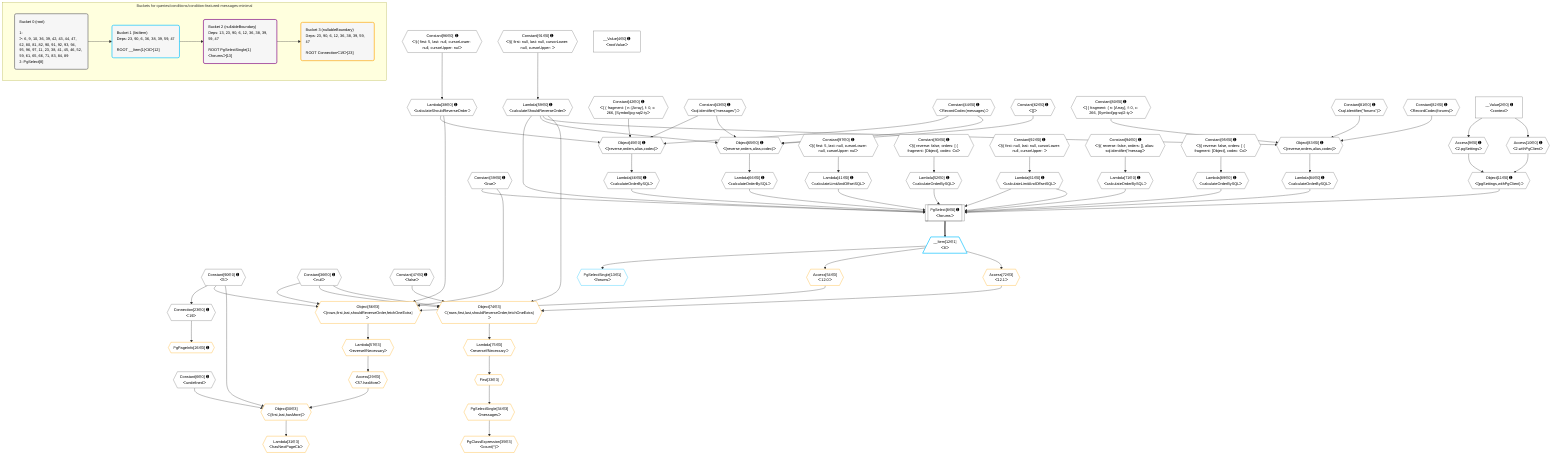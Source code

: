 %%{init: {'themeVariables': { 'fontSize': '12px'}}}%%
graph TD
    classDef path fill:#eee,stroke:#000,color:#000
    classDef plan fill:#fff,stroke-width:1px,color:#000
    classDef itemplan fill:#fff,stroke-width:2px,color:#000
    classDef unbatchedplan fill:#dff,stroke-width:1px,color:#000
    classDef sideeffectplan fill:#fcc,stroke-width:2px,color:#000
    classDef bucket fill:#f6f6f6,color:#000,stroke-width:2px,text-align:left


    %% plan dependencies
    PgSelect8[["PgSelect[8∈0] ➊<br />ᐸforumsᐳ"]]:::plan
    Object11{{"Object[11∈0] ➊<br />ᐸ{pgSettings,withPgClient}ᐳ"}}:::plan
    Constant39{{"Constant[39∈0] ➊<br />ᐸtrueᐳ"}}:::plan
    Lambda41{{"Lambda[41∈0] ➊<br />ᐸcalculateLimitAndOffsetSQLᐳ"}}:::plan
    Lambda46{{"Lambda[46∈0] ➊<br />ᐸcalculateOrderBySQLᐳ"}}:::plan
    Lambda52{{"Lambda[52∈0] ➊<br />ᐸcalculateOrderBySQLᐳ"}}:::plan
    Lambda61{{"Lambda[61∈0] ➊<br />ᐸcalculateLimitAndOffsetSQLᐳ"}}:::plan
    Lambda66{{"Lambda[66∈0] ➊<br />ᐸcalculateOrderBySQLᐳ"}}:::plan
    Lambda71{{"Lambda[71∈0] ➊<br />ᐸcalculateOrderBySQLᐳ"}}:::plan
    Lambda59{{"Lambda[59∈0] ➊<br />ᐸcalculateShouldReverseOrderᐳ"}}:::plan
    Lambda84{{"Lambda[84∈0] ➊<br />ᐸcalculateOrderBySQLᐳ"}}:::plan
    Lambda89{{"Lambda[89∈0] ➊<br />ᐸcalculateOrderBySQLᐳ"}}:::plan
    Object11 & Constant39 & Lambda41 & Lambda46 & Lambda52 & Lambda61 & Lambda66 & Lambda71 & Lambda59 & Lambda61 & Lambda84 & Lambda89 --> PgSelect8
    Object45{{"Object[45∈0] ➊<br />ᐸ{reverse,orders,alias,codec}ᐳ"}}:::plan
    Lambda38{{"Lambda[38∈0] ➊<br />ᐸcalculateShouldReverseOrderᐳ"}}:::plan
    Constant42{{"Constant[42∈0] ➊<br />ᐸ[ { fragment: { n: [Array], f: 0, c: 266, [Symbol(pg-sql2-tyᐳ"}}:::plan
    Constant43{{"Constant[43∈0] ➊<br />ᐸsql.identifier(”messages”)ᐳ"}}:::plan
    Constant44{{"Constant[44∈0] ➊<br />ᐸRecordCodec(messages)ᐳ"}}:::plan
    Lambda38 & Constant42 & Constant43 & Constant44 --> Object45
    Object65{{"Object[65∈0] ➊<br />ᐸ{reverse,orders,alias,codec}ᐳ"}}:::plan
    Constant62{{"Constant[62∈0] ➊<br />ᐸ[]ᐳ"}}:::plan
    Lambda59 & Constant62 & Constant43 & Constant44 --> Object65
    Object83{{"Object[83∈0] ➊<br />ᐸ{reverse,orders,alias,codec}ᐳ"}}:::plan
    Constant80{{"Constant[80∈0] ➊<br />ᐸ[ { fragment: { n: [Array], f: 0, c: 266, [Symbol(pg-sql2-tyᐳ"}}:::plan
    Constant81{{"Constant[81∈0] ➊<br />ᐸsql.identifier(”forums”)ᐳ"}}:::plan
    Constant82{{"Constant[82∈0] ➊<br />ᐸRecordCodec(forums)ᐳ"}}:::plan
    Lambda59 & Constant80 & Constant81 & Constant82 --> Object83
    Access9{{"Access[9∈0] ➊<br />ᐸ2.pgSettingsᐳ"}}:::plan
    Access10{{"Access[10∈0] ➊<br />ᐸ2.withPgClientᐳ"}}:::plan
    Access9 & Access10 --> Object11
    __Value2["__Value[2∈0] ➊<br />ᐸcontextᐳ"]:::plan
    __Value2 --> Access9
    __Value2 --> Access10
    Connection23{{"Connection[23∈0] ➊<br />ᐸ19ᐳ"}}:::plan
    Constant90{{"Constant[90∈0] ➊<br />ᐸ5ᐳ"}}:::plan
    Constant90 --> Connection23
    Constant96{{"Constant[96∈0] ➊<br />ᐸ§{ first: 5, last: null, cursorLower: null, cursorUpper: nulᐳ"}}:::plan
    Constant96 --> Lambda38
    Constant97{{"Constant[97∈0] ➊<br />ᐸ§{ first: 5, last: null, cursorLower: null, cursorUpper: nulᐳ"}}:::plan
    Constant97 --> Lambda41
    Object45 --> Lambda46
    Constant93{{"Constant[93∈0] ➊<br />ᐸ§{ reverse: false, orders: [ { fragment: [Object], codec: Coᐳ"}}:::plan
    Constant93 --> Lambda52
    Constant91{{"Constant[91∈0] ➊<br />ᐸ§{ first: null, last: null, cursorLower: null, cursorUpper: ᐳ"}}:::plan
    Constant91 --> Lambda59
    Constant92{{"Constant[92∈0] ➊<br />ᐸ§{ first: null, last: null, cursorLower: null, cursorUpper: ᐳ"}}:::plan
    Constant92 --> Lambda61
    Object65 --> Lambda66
    Constant94{{"Constant[94∈0] ➊<br />ᐸ§{ reverse: false, orders: [], alias: sql.identifier(”messagᐳ"}}:::plan
    Constant94 --> Lambda71
    Object83 --> Lambda84
    Constant95{{"Constant[95∈0] ➊<br />ᐸ§{ reverse: false, orders: [ { fragment: [Object], codec: Coᐳ"}}:::plan
    Constant95 --> Lambda89
    __Value4["__Value[4∈0] ➊<br />ᐸrootValueᐳ"]:::plan
    Constant6{{"Constant[6∈0] ➊<br />ᐸundefinedᐳ"}}:::plan
    Constant36{{"Constant[36∈0] ➊<br />ᐸnullᐳ"}}:::plan
    Constant47{{"Constant[47∈0] ➊<br />ᐸfalseᐳ"}}:::plan
    __Item12[/"__Item[12∈1]<br />ᐸ8ᐳ"\]:::itemplan
    PgSelect8 ==> __Item12
    PgSelectSingle13{{"PgSelectSingle[13∈1]<br />ᐸforumsᐳ"}}:::plan
    __Item12 --> PgSelectSingle13
    Object56{{"Object[56∈3]<br />ᐸ{rows,first,last,shouldReverseOrder,fetchOneExtra}ᐳ"}}:::plan
    Access54{{"Access[54∈3]<br />ᐸ12.0ᐳ"}}:::plan
    Access54 & Constant90 & Constant36 & Lambda38 & Constant39 --> Object56
    Object74{{"Object[74∈3]<br />ᐸ{rows,first,last,shouldReverseOrder,fetchOneExtra}ᐳ"}}:::plan
    Access72{{"Access[72∈3]<br />ᐸ12.1ᐳ"}}:::plan
    Access72 & Constant36 & Constant36 & Lambda59 & Constant47 --> Object74
    Object30{{"Object[30∈3]<br />ᐸ{first,last,hasMore}ᐳ"}}:::plan
    Access29{{"Access[29∈3]<br />ᐸ57.hasMoreᐳ"}}:::plan
    Constant90 & Constant6 & Access29 --> Object30
    PgPageInfo26{{"PgPageInfo[26∈3] ➊"}}:::plan
    Connection23 --> PgPageInfo26
    Lambda57{{"Lambda[57∈3]<br />ᐸreverseIfNecessaryᐳ"}}:::plan
    Lambda57 --> Access29
    Lambda31{{"Lambda[31∈3]<br />ᐸhasNextPageCbᐳ"}}:::plan
    Object30 --> Lambda31
    First33{{"First[33∈3]"}}:::plan
    Lambda75{{"Lambda[75∈3]<br />ᐸreverseIfNecessaryᐳ"}}:::plan
    Lambda75 --> First33
    PgSelectSingle34{{"PgSelectSingle[34∈3]<br />ᐸmessagesᐳ"}}:::plan
    First33 --> PgSelectSingle34
    PgClassExpression35{{"PgClassExpression[35∈3]<br />ᐸcount(*)ᐳ"}}:::plan
    PgSelectSingle34 --> PgClassExpression35
    __Item12 --> Access54
    Object56 --> Lambda57
    __Item12 --> Access72
    Object74 --> Lambda75

    %% define steps

    subgraph "Buckets for queries/conditions/condition-featured-messages-minimal"
    Bucket0("Bucket 0 (root)<br /><br />1: <br />ᐳ: 6, 9, 10, 36, 39, 42, 43, 44, 47, 62, 80, 81, 82, 90, 91, 92, 93, 94, 95, 96, 97, 11, 23, 38, 41, 45, 46, 52, 59, 61, 65, 66, 71, 83, 84, 89<br />2: PgSelect[8]"):::bucket
    classDef bucket0 stroke:#696969
    class Bucket0,__Value2,__Value4,Constant6,PgSelect8,Access9,Access10,Object11,Connection23,Constant36,Lambda38,Constant39,Lambda41,Constant42,Constant43,Constant44,Object45,Lambda46,Constant47,Lambda52,Lambda59,Lambda61,Constant62,Object65,Lambda66,Lambda71,Constant80,Constant81,Constant82,Object83,Lambda84,Lambda89,Constant90,Constant91,Constant92,Constant93,Constant94,Constant95,Constant96,Constant97 bucket0
    Bucket1("Bucket 1 (listItem)<br />Deps: 23, 90, 6, 36, 38, 39, 59, 47<br /><br />ROOT __Item{1}ᐸ8ᐳ[12]"):::bucket
    classDef bucket1 stroke:#00bfff
    class Bucket1,__Item12,PgSelectSingle13 bucket1
    Bucket2("Bucket 2 (nullableBoundary)<br />Deps: 13, 23, 90, 6, 12, 36, 38, 39, 59, 47<br /><br />ROOT PgSelectSingle{1}ᐸforumsᐳ[13]"):::bucket
    classDef bucket2 stroke:#7f007f
    class Bucket2 bucket2
    Bucket3("Bucket 3 (nullableBoundary)<br />Deps: 23, 90, 6, 12, 36, 38, 39, 59, 47<br /><br />ROOT Connectionᐸ19ᐳ[23]"):::bucket
    classDef bucket3 stroke:#ffa500
    class Bucket3,PgPageInfo26,Access29,Object30,Lambda31,First33,PgSelectSingle34,PgClassExpression35,Access54,Object56,Lambda57,Access72,Object74,Lambda75 bucket3
    Bucket0 --> Bucket1
    Bucket1 --> Bucket2
    Bucket2 --> Bucket3
    end